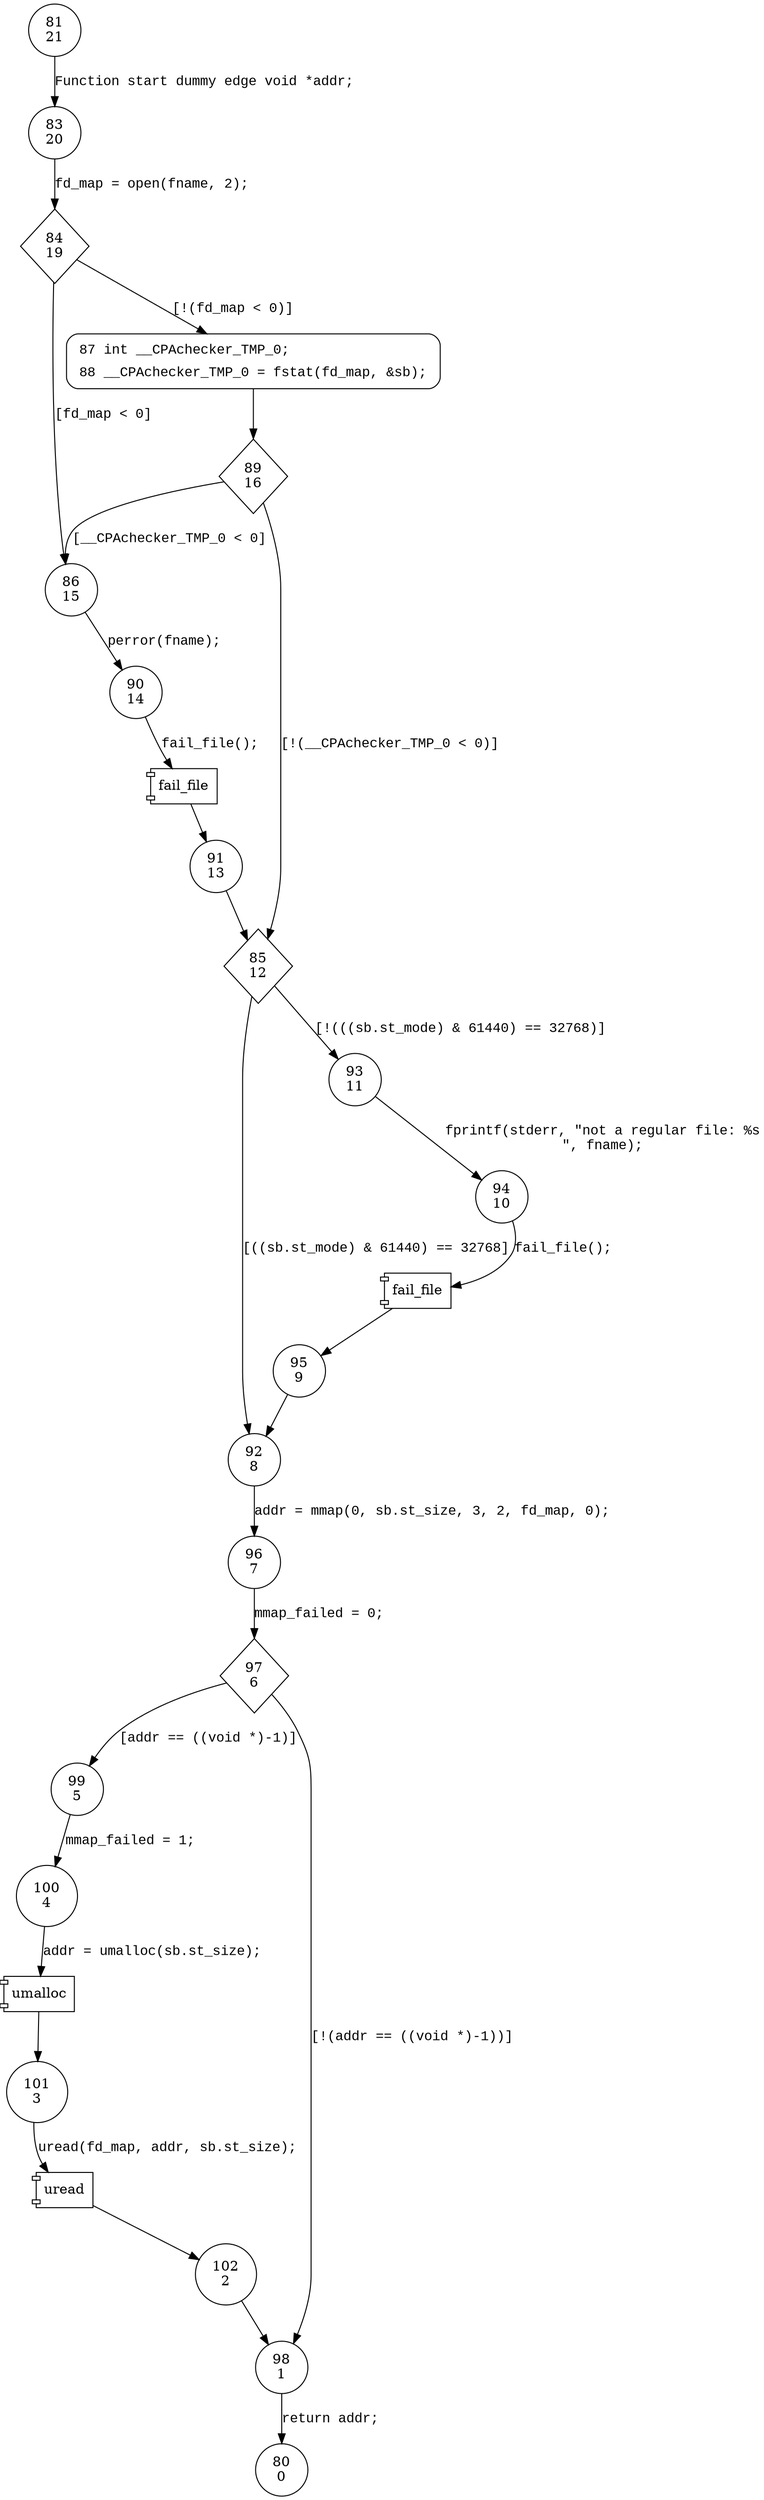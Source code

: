 digraph mmap_file {
81 [shape="circle" label="81\n21"]
83 [shape="circle" label="83\n20"]
84 [shape="diamond" label="84\n19"]
86 [shape="circle" label="86\n15"]
87 [shape="circle" label="87\n18"]
89 [shape="diamond" label="89\n16"]
85 [shape="diamond" label="85\n12"]
92 [shape="circle" label="92\n8"]
93 [shape="circle" label="93\n11"]
94 [shape="circle" label="94\n10"]
95 [shape="circle" label="95\n9"]
96 [shape="circle" label="96\n7"]
97 [shape="diamond" label="97\n6"]
99 [shape="circle" label="99\n5"]
98 [shape="circle" label="98\n1"]
80 [shape="circle" label="80\n0"]
100 [shape="circle" label="100\n4"]
101 [shape="circle" label="101\n3"]
102 [shape="circle" label="102\n2"]
90 [shape="circle" label="90\n14"]
91 [shape="circle" label="91\n13"]
87 [style="filled,bold" penwidth="1" fillcolor="white" fontname="Courier New" shape="Mrecord" label=<<table border="0" cellborder="0" cellpadding="3" bgcolor="white"><tr><td align="right">87</td><td align="left">int __CPAchecker_TMP_0;</td></tr><tr><td align="right">88</td><td align="left">__CPAchecker_TMP_0 = fstat(fd_map, &amp;sb);</td></tr></table>>]
87 -> 89[label=""]
81 -> 83 [label="Function start dummy edge void *addr;" fontname="Courier New"]
84 -> 86 [label="[fd_map < 0]" fontname="Courier New"]
84 -> 87 [label="[!(fd_map < 0)]" fontname="Courier New"]
89 -> 86 [label="[__CPAchecker_TMP_0 < 0]" fontname="Courier New"]
89 -> 85 [label="[!(__CPAchecker_TMP_0 < 0)]" fontname="Courier New"]
85 -> 92 [label="[((sb.st_mode) & 61440) == 32768]" fontname="Courier New"]
85 -> 93 [label="[!(((sb.st_mode) & 61440) == 32768)]" fontname="Courier New"]
101227 [shape="component" label="fail_file"]
94 -> 101227 [label="fail_file();" fontname="Courier New"]
101227 -> 95 [label="" fontname="Courier New"]
92 -> 96 [label="addr = mmap(0, sb.st_size, 3, 2, fd_map, 0);" fontname="Courier New"]
97 -> 99 [label="[addr == ((void *)-1)]" fontname="Courier New"]
97 -> 98 [label="[!(addr == ((void *)-1))]" fontname="Courier New"]
98 -> 80 [label="return addr;" fontname="Courier New"]
101228 [shape="component" label="umalloc"]
100 -> 101228 [label="addr = umalloc(sb.st_size);" fontname="Courier New"]
101228 -> 101 [label="" fontname="Courier New"]
101229 [shape="component" label="uread"]
101 -> 101229 [label="uread(fd_map, addr, sb.st_size);" fontname="Courier New"]
101229 -> 102 [label="" fontname="Courier New"]
86 -> 90 [label="perror(fname);" fontname="Courier New"]
101230 [shape="component" label="fail_file"]
90 -> 101230 [label="fail_file();" fontname="Courier New"]
101230 -> 91 [label="" fontname="Courier New"]
83 -> 84 [label="fd_map = open(fname, 2);" fontname="Courier New"]
93 -> 94 [label="fprintf(stderr, \"not a regular file: %s\n\", fname);" fontname="Courier New"]
95 -> 92 [label="" fontname="Courier New"]
96 -> 97 [label="mmap_failed = 0;" fontname="Courier New"]
99 -> 100 [label="mmap_failed = 1;" fontname="Courier New"]
102 -> 98 [label="" fontname="Courier New"]
91 -> 85 [label="" fontname="Courier New"]
}